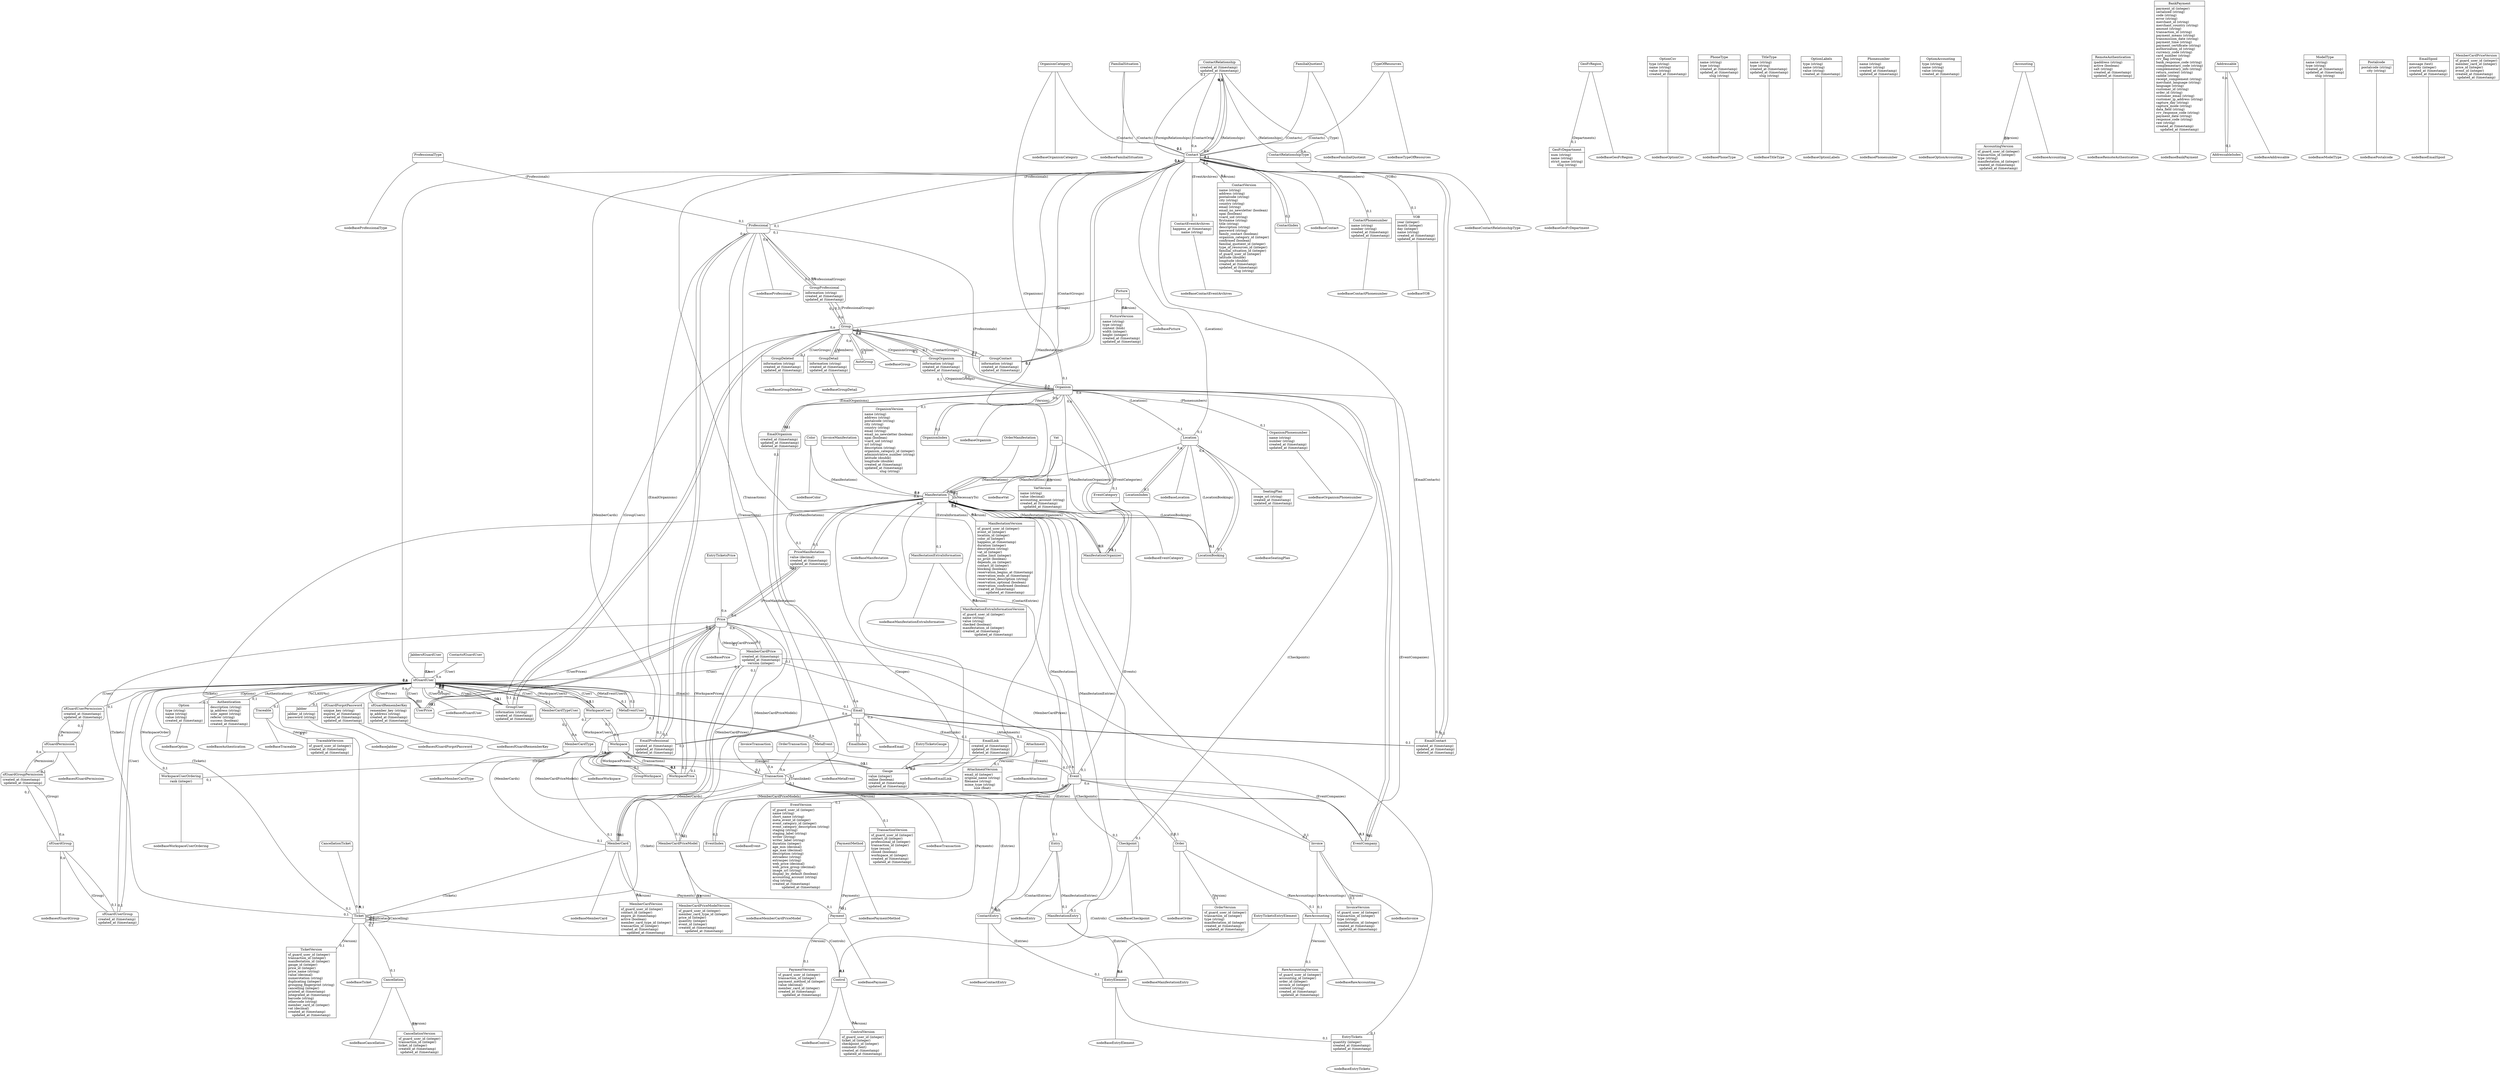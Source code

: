 graph G {
	edge [ len=2 labeldistance=2 ];
	overlap=false;
	splines=true;

	nodeContactRelationship [
		label="{<table>ContactRelationship|<cols>created_at (timestamp)\lupdated_at (timestamp)}",
		shape=record ];
	nodeFamilialQuotient [
		label="{<table>FamilialQuotient|<cols>name (string)}",
		shape=record ];
	nodeContact [
		label="{<table>Contact|<cols>name (string)\laddress (string)\lpostalcode (string)\lcity (string)\lcountry (string)\lemail (string)\lemail_no_newsletter (boolean)\lnpai (boolean)\lvcard_uid (string)\lfirstname (string)\ltitle (string)\ldescription (string)\lpassword (string)\lfamily_contact (boolean)\lconfirmed (boolean)\llatitude (double)\llongitude (double)\lcreated_at (timestamp)\lupdated_at (timestamp)\lslug (string)\lversion (integer)}",
		shape=record ];
	nodeOrganism [
		label="{<table>Organism|<cols>name (string)\laddress (string)\lpostalcode (string)\lcity (string)\lcountry (string)\lemail (string)\lemail_no_newsletter (boolean)\lnpai (boolean)\lvcard_uid (string)\lurl (string)\ldescription (string)\ladministrative_number (string)\llatitude (double)\llongitude (double)\lcreated_at (timestamp)\lupdated_at (timestamp)\lslug (string)\lversion (integer)}",
		shape=record ];
	nodeFamilialSituation [
		label="{<table>FamilialSituation|<cols>name (string)}",
		shape=record ];
	nodeContactRelationshipType [
		label="{<table>ContactRelationshipType|<cols>name (string)\lcreated_at (timestamp)\lupdated_at (timestamp)}",
		shape=record ];
	nodeGeoFrRegion [
		label="{<table>GeoFrRegion|<cols>name (string)\lstrict_name (string)\lslug (string)}",
		shape=record ];
	nodeYOB [
		label="{<table>YOB|<cols>year (integer)\lmonth (integer)\lday (integer)\lname (string)\lcreated_at (timestamp)\lupdated_at (timestamp)}",
		shape=record ];
	nodeOptionCsv [
		label="{<table>OptionCsv|<cols>type (string)\lname (string)\lvalue (string)\lcreated_at (timestamp)}",
		shape=record ];
	nodeOrganismPhonenumber [
		label="{<table>OrganismPhonenumber|<cols>name (string)\lnumber (string)\lcreated_at (timestamp)\lupdated_at (timestamp)}",
		shape=record ];
	nodeOrganismCategory [
		label="{<table>OrganismCategory|<cols>name (string)\lcreated_at (timestamp)\lupdated_at (timestamp)\lslug (string)}",
		shape=record ];
	nodePhoneType [
		label="{<table>PhoneType|<cols>name (string)\ltype (string)\lcreated_at (timestamp)\lupdated_at (timestamp)\lslug (string)}",
		shape=record ];
	nodeTypeOfResources [
		label="{<table>TypeOfResources|<cols>name (string)}",
		shape=record ];
	nodeTitleType [
		label="{<table>TitleType|<cols>name (string)\ltype (string)\lcreated_at (timestamp)\lupdated_at (timestamp)\lslug (string)}",
		shape=record ];
	nodeOptionLabels [
		label="{<table>OptionLabels|<cols>type (string)\lname (string)\lvalue (string)\lcreated_at (timestamp)}",
		shape=record ];
	nodeContactPhonenumber [
		label="{<table>ContactPhonenumber|<cols>name (string)\lnumber (string)\lcreated_at (timestamp)\lupdated_at (timestamp)}",
		shape=record ];
	nodeProfessional [
		label="{<table>Professional|<cols>name (string)\lcontact_number (string)\lcontact_email (string)\lcontact_email_no_newsletter (boolean)\ldepartment (string)\ldescription (string)\lcreated_at (timestamp)\lupdated_at (timestamp)}",
		shape=record ];
	nodePhonenumber [
		label="{<table>Phonenumber|<cols>name (string)\lnumber (string)\lcreated_at (timestamp)\lupdated_at (timestamp)}",
		shape=record ];
	nodeProfessionalType [
		label="{<table>ProfessionalType|<cols>name (string)\lcreated_at (timestamp)\lupdated_at (timestamp)}",
		shape=record ];
	nodeGeoFrDepartment [
		label="{<table>GeoFrDepartment|<cols>num (string)\lname (string)\lstrict_name (string)\lslug (string)}",
		shape=record ];
	nodeEntry [
		label="{<table>Entry|<cols>created_at (timestamp)\lupdated_at (timestamp)}",
		shape=record ];
	nodeEntryElement [
		label="{<table>EntryElement|<cols>second_choice (boolean)\laccepted (boolean)\lcreated_at (timestamp)\lupdated_at (timestamp)}",
		shape=record ];
	nodeContactEntry [
		label="{<table>ContactEntry|<cols>comment1 (string)\lcomment2 (string)\lconfirmed (boolean)\lcreated_at (timestamp)\lupdated_at (timestamp)}",
		shape=record ];
	nodeEntryTickets [
		label="{<table>EntryTickets|<cols>quantity (integer)\lcreated_at (timestamp)\lupdated_at (timestamp)}",
		shape=record ];
	nodeManifestationEntry [
		label="{<table>ManifestationEntry|<cols>created_at (timestamp)\lupdated_at (timestamp)}",
		shape=record ];
	nodeGroupDeleted [
		label="{<table>GroupDeleted|<cols>information (string)\lcreated_at (timestamp)\lupdated_at (timestamp)}",
		shape=record ];
	nodeGroup [
		label="{<table>Group|<cols>name (string)\ldescription (string)\lslug (string)\ldisplay_everywhere (boolean)\lcreated_at (timestamp)\lupdated_at (timestamp)}",
		shape=record ];
	nodeGroupContact [
		label="{<table>GroupContact|<cols>information (string)\lcreated_at (timestamp)\lupdated_at (timestamp)}",
		shape=record ];
	nodeGroupDetail [
		label="{<table>GroupDetail|<cols>information (string)\lcreated_at (timestamp)\lupdated_at (timestamp)}",
		shape=record ];
	nodeGroupOrganism [
		label="{<table>GroupOrganism|<cols>information (string)\lcreated_at (timestamp)\lupdated_at (timestamp)}",
		shape=record ];
	nodeGroupProfessional [
		label="{<table>GroupProfessional|<cols>information (string)\lcreated_at (timestamp)\lupdated_at (timestamp)}",
		shape=record ];
	nodeGroupUser [
		label="{<table>GroupUser|<cols>information (string)\lcreated_at (timestamp)\lupdated_at (timestamp)}",
		shape=record ];
	nodeCancellation [
		label="{<table>Cancellation|<cols>transaction_id (integer)\lcreated_at (timestamp)\lupdated_at (timestamp)\lversion (integer)}",
		shape=record ];
	nodeRawAccounting [
		label="{<table>RawAccounting|<cols>accounting_id (integer)\lcontent (string)\lcreated_at (timestamp)\lupdated_at (timestamp)\lversion (integer)}",
		shape=record ];
	nodeTicket [
		label="{<table>Ticket|<cols>price_name (string)\lvalue (decimal)\lnumerotation (string)\lgrouping_fingerprint (string)\lprinted_at (timestamp)\lintegrated_at (timestamp)\lbarcode (string)\lothercode (string)\lvat (decimal)\lcreated_at (timestamp)\lupdated_at (timestamp)\lversion (integer)}",
		shape=record ];
	nodePayment [
		label="{<table>Payment|<cols>value (decimal)\lcreated_at (timestamp)\lupdated_at (timestamp)\lversion (integer)}",
		shape=record ];
	nodeControl [
		label="{<table>Control|<cols>comment (text)\lcreated_at (timestamp)\lupdated_at (timestamp)\lversion (integer)}",
		shape=record ];
	nodeContactEventArchives [
		label="{<table>ContactEventArchives|<cols>happens_at (timestamp)\lname (string)}",
		shape=record ];
	nodeOptionAccounting [
		label="{<table>OptionAccounting|<cols>type (string)\lname (string)\lvalue (string)\lcreated_at (timestamp)}",
		shape=record ];
	nodeAccounting [
		label="{<table>Accounting|<cols>transaction_id (integer)\ltype (string)\lmanifestation_id (integer)\lcreated_at (timestamp)\lupdated_at (timestamp)\lversion (integer)}",
		shape=record ];
	nodeInvoice [
		label="{<table>Invoice|<cols>type (string)\lcreated_at (timestamp)\lupdated_at (timestamp)\lversion (integer)}",
		shape=record ];
	nodePaymentMethod [
		label="{<table>PaymentMethod|<cols>name (string)\laccount (string)\ldisplay (boolean)\lmember_card_linked (boolean)}",
		shape=record ];
	nodeTransaction [
		label="{<table>Transaction|<cols>type (enum)\lclosed (boolean)\lcreated_at (timestamp)\lupdated_at (timestamp)\lversion (integer)}",
		shape=record ];
	nodeOrder [
		label="{<table>Order|<cols>type (string)\lcreated_at (timestamp)\lupdated_at (timestamp)\lversion (integer)}",
		shape=record ];
	nodePrice [
		label="{<table>Price|<cols>name (string)\ldescription (string)\lvalue (decimal)\lonline (boolean)\lhide (boolean)\lmember_card_linked (boolean)\lcreated_at (timestamp)\lupdated_at (timestamp)}",
		shape=record ];
	nodePriceManifestation [
		label="{<table>PriceManifestation|<cols>value (decimal)\lcreated_at (timestamp)\lupdated_at (timestamp)}",
		shape=record ];
	nodeCheckpoint [
		label="{<table>Checkpoint|<cols>email (string)\lname (string)\ldescription (string)\llegal (boolean)\lcreated_at (timestamp)\lupdated_at (timestamp)\llatitude (double)\llongitude (double)\lslug (string)}",
		shape=record ];
	nodeRemoteAuthentication [
		label="{<table>RemoteAuthentication|<cols>ipaddress (string)\lactive (boolean)\lsalt (string)\lcreated_at (timestamp)\lupdated_at (timestamp)}",
		shape=record ];
	nodeBankPayment [
		label="{<table>BankPayment|<cols>payment_id (integer)\lserialized (string)\lcode (string)\lerror (string)\lmerchant_id (string)\lmerchant_country (string)\lamount (string)\ltransaction_id (string)\lpayment_means (string)\ltransmission_date (string)\lpayment_time (string)\lpayment_certificate (string)\lauthorization_id (string)\lcurrency_code (string)\lcard_number (string)\lcvv_flag (string)\lbank_response_code (string)\lcomplementary_code (string)\lcomplementary_info (string)\lreturn_context (string)\lcaddie (string)\lreceipt_complement (string)\lmerchant_language (string)\llanguage (string)\lcustomer_id (string)\lorder_id (string)\lcustomer_email (string)\lcustomer_ip_address (string)\lcapture_day (string)\lcapture_mode (string)\ldata_field (string)\lcvv_response_code (string)\lpayment_date (string)\lresponse_code (string)\lraw (string)\lcreated_at (timestamp)\lupdated_at (timestamp)}",
		shape=record ];
	nodeMemberCard [
		label="{<table>MemberCard|<cols>expire_at (timestamp)\lactive (boolean)\lcreated_at (timestamp)\lupdated_at (timestamp)\lversion (integer)}",
		shape=record ];
	nodeMemberCardType [
		label="{<table>MemberCardType|<cols>name (string)\ldescription (string)\lvalue (integer)}",
		shape=record ];
	nodeMemberCardPrice [
		label="{<table>MemberCardPrice|<cols>created_at (timestamp)\lupdated_at (timestamp)\lversion (integer)}",
		shape=record ];
	nodeMemberCardPriceModel [
		label="{<table>MemberCardPriceModel|<cols>quantity (integer)\lcreated_at (timestamp)\lupdated_at (timestamp)\lversion (integer)}",
		shape=record ];
	nodeOption [
		label="{<table>Option|<cols>type (string)\lname (string)\lvalue (string)\lcreated_at (timestamp)}",
		shape=record ];
	nodeAddressable [
		label="{<table>Addressable|<cols>name (string)\laddress (string)\lpostalcode (string)\lcity (string)\lcountry (string)\lemail (string)\lemail_no_newsletter (boolean)\lnpai (boolean)\lvcard_uid (string)\llatitude (double)\llongitude (double)\lcreated_at (timestamp)\lupdated_at (timestamp)\lslug (string)}",
		shape=record ];
	nodeAuthentication [
		label="{<table>Authentication|<cols>description (string)\lip_address (string)\luser_agent (string)\lreferer (string)\lsuccess (boolean)\lcreated_at (timestamp)}",
		shape=record ];
	nodeModelType [
		label="{<table>ModelType|<cols>name (string)\ltype (string)\lcreated_at (timestamp)\lupdated_at (timestamp)\lslug (string)}",
		shape=record ];
	nodePicture [
		label="{<table>Picture|<cols>name (string)\ltype (string)\lcontent (blob)\lwidth (integer)\lheight (integer)\lcreated_at (timestamp)\lupdated_at (timestamp)\lversion (integer)}",
		shape=record ];
	nodeTraceable [
		label="{<table>Traceable|<cols>created_at (timestamp)\lupdated_at (timestamp)\lversion (integer)}",
		shape=record ];
	nodePostalcode [
		label="{<table>Postalcode|<cols>postalcode (string)\lcity (string)}",
		shape=record ];
	nodeJabber [
		label="{<table>Jabber|<cols>jabber_id (string)\lpassword (string)}",
		shape=record ];
	nodesfGuardGroup [
		label="{<table>sfGuardGroup|<cols>name (string)\ldescription (string)\lcreated_at (timestamp)\lupdated_at (timestamp)}",
		shape=record ];
	nodesfGuardUserPermission [
		label="{<table>sfGuardUserPermission|<cols>created_at (timestamp)\lupdated_at (timestamp)}",
		shape=record ];
	nodesfGuardUserGroup [
		label="{<table>sfGuardUserGroup|<cols>created_at (timestamp)\lupdated_at (timestamp)}",
		shape=record ];
	nodesfGuardForgotPassword [
		label="{<table>sfGuardForgotPassword|<cols>unique_key (string)\lexpires_at (timestamp)\lcreated_at (timestamp)\lupdated_at (timestamp)}",
		shape=record ];
	nodesfGuardUser [
		label="{<table>sfGuardUser|<cols>first_name (string)\llast_name (string)\lemail_address (string)\lusername (string)\lalgorithm (string)\lsalt (string)\lpassword (string)\lis_active (boolean)\lis_super_admin (boolean)\llast_login (timestamp)\lcreated_at (timestamp)\lupdated_at (timestamp)}",
		shape=record ];
	nodesfGuardGroupPermission [
		label="{<table>sfGuardGroupPermission|<cols>created_at (timestamp)\lupdated_at (timestamp)}",
		shape=record ];
	nodesfGuardRememberKey [
		label="{<table>sfGuardRememberKey|<cols>remember_key (string)\lip_address (string)\lcreated_at (timestamp)\lupdated_at (timestamp)}",
		shape=record ];
	nodesfGuardPermission [
		label="{<table>sfGuardPermission|<cols>name (string)\ldescription (string)\lcreated_at (timestamp)\lupdated_at (timestamp)}",
		shape=record ];
	nodeEmailSpool [
		label="{<table>EmailSpool|<cols>message (text)\lpriority (integer)\lcreated_at (timestamp)\lupdated_at (timestamp)}",
		shape=record ];
	nodeEmailProfessional [
		label="{<table>EmailProfessional|<cols>created_at (timestamp)\lupdated_at (timestamp)\ldeleted_at (timestamp)}",
		shape=record ];
	nodeEmailContact [
		label="{<table>EmailContact|<cols>created_at (timestamp)\lupdated_at (timestamp)\ldeleted_at (timestamp)}",
		shape=record ];
	nodeEmail [
		label="{<table>Email|<cols>field_from (string)\lfield_to (string)\lfield_cc (string)\lfield_bcc (string)\lfield_subject (string)\lcontent (string)\lcontent_text (string)\lsent (boolean)\lcreated_at (timestamp)\lupdated_at (timestamp)\ldeleted_at (timestamp)}",
		shape=record ];
	nodeEmailLink [
		label="{<table>EmailLink|<cols>created_at (timestamp)\lupdated_at (timestamp)\ldeleted_at (timestamp)}",
		shape=record ];
	nodeAttachment [
		label="{<table>Attachment|<cols>original_name (string)\lfilename (string)\lmime_type (string)\lsize (float)\lversion (integer)\lcreated_at (timestamp)\lupdated_at (timestamp)}",
		shape=record ];
	nodeEmailOrganism [
		label="{<table>EmailOrganism|<cols>created_at (timestamp)\lupdated_at (timestamp)\ldeleted_at (timestamp)}",
		shape=record ];
	nodeWorkspaceUserOrdering [
		label="{<table>WorkspaceUserOrdering|<cols>rank (integer)}",
		shape=record ];
	nodeManifestationExtraInformation [
		label="{<table>ManifestationExtraInformation|<cols>name (string)\lvalue (string)\lchecked (boolean)\lcreated_at (timestamp)\lupdated_at (timestamp)\lversion (integer)}",
		shape=record ];
	nodeWorkspace [
		label="{<table>Workspace|<cols>name (string)\lon_ticket (string)\lseated (boolean)\lcreated_at (timestamp)\lupdated_at (timestamp)}",
		shape=record ];
	nodeLocation [
		label="{<table>Location|<cols>name (string)\laddress (string)\lpostalcode (string)\lcity (string)\lcountry (string)\lemail (string)\lemail_no_newsletter (boolean)\lnpai (boolean)\lvcard_uid (string)\ldescription (string)\lgauge_max (integer)\lgauge_min (integer)\lreservation_price (decimal)\lplace (boolean)\llatitude (double)\llongitude (double)\lcreated_at (timestamp)\lupdated_at (timestamp)\lslug (string)}",
		shape=record ];
	nodeMetaEvent [
		label="{<table>MetaEvent|<cols>name (string)\lhide_in_month_calendars (boolean)\lcreated_at (timestamp)\lupdated_at (timestamp)}",
		shape=record ];
	nodeEvent [
		label="{<table>Event|<cols>name (string)\lshort_name (string)\levent_category_description (string)\lstaging (string)\lstaging_label (string)\lwriter (string)\lwriter_label (string)\lduration (integer)\lage_min (decimal)\lage_max (decimal)\ldescription (string)\lextradesc (string)\lextraspec (string)\lweb_price (decimal)\lweb_price_group (decimal)\limage_url (string)\ldisplay_by_default (boolean)\laccounting_account (string)\lslug (string)\lcreated_at (timestamp)\lupdated_at (timestamp)\lversion (integer)}",
		shape=record ];
	nodeSeatingPlan [
		label="{<table>SeatingPlan|<cols>image_url (string)\lcreated_at (timestamp)\lupdated_at (timestamp)}",
		shape=record ];
	nodeColor [
		label="{<table>Color|<cols>name (string)\lcolor (string)\lcreated_at (timestamp)\lupdated_at (timestamp)}",
		shape=record ];
	nodeGauge [
		label="{<table>Gauge|<cols>value (integer)\lonline (boolean)\lcreated_at (timestamp)\lupdated_at (timestamp)}",
		shape=record ];
	nodeEventCategory [
		label="{<table>EventCategory|<cols>name (string)\lcreated_at (timestamp)\lupdated_at (timestamp)}",
		shape=record ];
	nodeManifestation [
		label="{<table>Manifestation|<cols>happens_at (timestamp)\lduration (integer)\ldescription (string)\lonline_limit (integer)\lno_print (boolean)\lblocking (boolean)\lreservation_begins_at (timestamp)\lreservation_ends_at (timestamp)\lreservation_description (string)\lreservation_optional (boolean)\lreservation_confirmed (boolean)\lcreated_at (timestamp)\lupdated_at (timestamp)\lversion (integer)}",
		shape=record ];
	nodeVat [
		label="{<table>Vat|<cols>name (string)\lvalue (decimal)\laccounting_account (string)\lcreated_at (timestamp)\lupdated_at (timestamp)\lversion (integer)}",
		shape=record ];
	nodeContactVersion [
		label="{<table>ContactVersion|<cols>name (string)\laddress (string)\lpostalcode (string)\lcity (string)\lcountry (string)\lemail (string)\lemail_no_newsletter (boolean)\lnpai (boolean)\lvcard_uid (string)\lfirstname (string)\ltitle (string)\ldescription (string)\lpassword (string)\lfamily_contact (boolean)\lorganism_category_id (integer)\lconfirmed (boolean)\lfamilial_quotient_id (integer)\ltype_of_resources_id (integer)\lfamilial_situation_id (integer)\lsf_guard_user_id (integer)\llatitude (double)\llongitude (double)\lcreated_at (timestamp)\lupdated_at (timestamp)\lslug (string)}",
		shape=record ];
	nodeOrganismVersion [
		label="{<table>OrganismVersion|<cols>name (string)\laddress (string)\lpostalcode (string)\lcity (string)\lcountry (string)\lemail (string)\lemail_no_newsletter (boolean)\lnpai (boolean)\lvcard_uid (string)\lurl (string)\ldescription (string)\lorganism_category_id (integer)\ladministrative_number (string)\llatitude (double)\llongitude (double)\lcreated_at (timestamp)\lupdated_at (timestamp)\lslug (string)}",
		shape=record ];
	nodeTraceableVersion [
		label="{<table>TraceableVersion|<cols>sf_guard_user_id (integer)\lcreated_at (timestamp)\lupdated_at (timestamp)}",
		shape=record ];
	nodeCancellationVersion [
		label="{<table>CancellationVersion|<cols>sf_guard_user_id (integer)\ltransaction_id (integer)\lticket_id (integer)\lcreated_at (timestamp)\lupdated_at (timestamp)}",
		shape=record ];
	nodeRawAccountingVersion [
		label="{<table>RawAccountingVersion|<cols>sf_guard_user_id (integer)\laccounting_id (integer)\lorder_id (integer)\linvoice_id (integer)\lcontent (string)\lcreated_at (timestamp)\lupdated_at (timestamp)}",
		shape=record ];
	nodeTicketVersion [
		label="{<table>TicketVersion|<cols>sf_guard_user_id (integer)\ltransaction_id (integer)\lmanifestation_id (integer)\lgauge_id (integer)\lprice_id (integer)\lprice_name (string)\lvalue (decimal)\lnumerotation (string)\lduplicating (integer)\lgrouping_fingerprint (string)\lcancelling (integer)\lprinted_at (timestamp)\lintegrated_at (timestamp)\lbarcode (string)\lothercode (string)\lmember_card_id (integer)\lvat (decimal)\lcreated_at (timestamp)\lupdated_at (timestamp)}",
		shape=record ];
	nodePaymentVersion [
		label="{<table>PaymentVersion|<cols>sf_guard_user_id (integer)\ltransaction_id (integer)\lpayment_method_id (integer)\lvalue (decimal)\lmember_card_id (integer)\lcreated_at (timestamp)\lupdated_at (timestamp)}",
		shape=record ];
	nodeControlVersion [
		label="{<table>ControlVersion|<cols>sf_guard_user_id (integer)\lticket_id (integer)\lcheckpoint_id (integer)\lcomment (text)\lcreated_at (timestamp)\lupdated_at (timestamp)}",
		shape=record ];
	nodeAccountingVersion [
		label="{<table>AccountingVersion|<cols>sf_guard_user_id (integer)\ltransaction_id (integer)\ltype (string)\lmanifestation_id (integer)\lcreated_at (timestamp)\lupdated_at (timestamp)}",
		shape=record ];
	nodeInvoiceVersion [
		label="{<table>InvoiceVersion|<cols>sf_guard_user_id (integer)\ltransaction_id (integer)\ltype (string)\lmanifestation_id (integer)\lcreated_at (timestamp)\lupdated_at (timestamp)}",
		shape=record ];
	nodeTransactionVersion [
		label="{<table>TransactionVersion|<cols>sf_guard_user_id (integer)\lcontact_id (integer)\lprofessional_id (integer)\ltransaction_id (integer)\ltype (enum)\lclosed (boolean)\lworkspace_id (integer)\lcreated_at (timestamp)\lupdated_at (timestamp)}",
		shape=record ];
	nodeOrderVersion [
		label="{<table>OrderVersion|<cols>sf_guard_user_id (integer)\ltransaction_id (integer)\ltype (string)\lmanifestation_id (integer)\lcreated_at (timestamp)\lupdated_at (timestamp)}",
		shape=record ];
	nodeMemberCardVersion [
		label="{<table>MemberCardVersion|<cols>sf_guard_user_id (integer)\lcontact_id (integer)\lexpire_at (timestamp)\lactive (boolean)\lmember_card_type_id (integer)\ltransaction_id (integer)\lcreated_at (timestamp)\lupdated_at (timestamp)}",
		shape=record ];
	nodeMemberCardPriceVersion [
		label="{<table>MemberCardPriceVersion|<cols>sf_guard_user_id (integer)\lmember_card_id (integer)\lprice_id (integer)\levent_id (integer)\lcreated_at (timestamp)\lupdated_at (timestamp)}",
		shape=record ];
	nodeMemberCardPriceModelVersion [
		label="{<table>MemberCardPriceModelVersion|<cols>sf_guard_user_id (integer)\lmember_card_type_id (integer)\lprice_id (integer)\lquantity (integer)\levent_id (integer)\lcreated_at (timestamp)\lupdated_at (timestamp)}",
		shape=record ];
	nodePictureVersion [
		label="{<table>PictureVersion|<cols>name (string)\ltype (string)\lcontent (blob)\lwidth (integer)\lheight (integer)\lcreated_at (timestamp)\lupdated_at (timestamp)}",
		shape=record ];
	nodeAttachmentVersion [
		label="{<table>AttachmentVersion|<cols>email_id (integer)\loriginal_name (string)\lfilename (string)\lmime_type (string)\lsize (float)}",
		shape=record ];
	nodeManifestationExtraInformationVersion [
		label="{<table>ManifestationExtraInformationVersion|<cols>sf_guard_user_id (integer)\lname (string)\lvalue (string)\lchecked (boolean)\lmanifestation_id (integer)\lcreated_at (timestamp)\lupdated_at (timestamp)}",
		shape=record ];
	nodeEventVersion [
		label="{<table>EventVersion|<cols>sf_guard_user_id (integer)\lname (string)\lshort_name (string)\lmeta_event_id (integer)\levent_category_id (integer)\levent_category_description (string)\lstaging (string)\lstaging_label (string)\lwriter (string)\lwriter_label (string)\lduration (integer)\lage_min (decimal)\lage_max (decimal)\ldescription (string)\lextradesc (string)\lextraspec (string)\lweb_price (decimal)\lweb_price_group (decimal)\limage_url (string)\ldisplay_by_default (boolean)\laccounting_account (string)\lslug (string)\lcreated_at (timestamp)\lupdated_at (timestamp)}",
		shape=record ];
	nodeManifestationVersion [
		label="{<table>ManifestationVersion|<cols>sf_guard_user_id (integer)\levent_id (integer)\llocation_id (integer)\lcolor_id (integer)\lhappens_at (timestamp)\lduration (integer)\ldescription (string)\lvat_id (integer)\lonline_limit (integer)\lno_print (boolean)\ldepends_on (integer)\lcontact_id (integer)\lblocking (boolean)\lreservation_begins_at (timestamp)\lreservation_ends_at (timestamp)\lreservation_description (string)\lreservation_optional (boolean)\lreservation_confirmed (boolean)\lcreated_at (timestamp)\lupdated_at (timestamp)}",
		shape=record ];
	nodeVatVersion [
		label="{<table>VatVersion|<cols>name (string)\lvalue (decimal)\laccounting_account (string)\lcreated_at (timestamp)\lupdated_at (timestamp)}",
		shape=record ];

	nodeContactRelationship [
		label="{<table>ContactRelationship|<cols>created_at (timestamp)\lupdated_at (timestamp)}",
		shape=Mrecord ];
	nodeEmailContact [
		label="{<table>EmailContact|<cols>created_at (timestamp)\lupdated_at (timestamp)\ldeleted_at (timestamp)}",
		shape=Mrecord ];
	nodeGroupContact [
		label="{<table>GroupContact|<cols>information (string)\lcreated_at (timestamp)\lupdated_at (timestamp)}",
		shape=Mrecord ];
	nodeEmailOrganism [
		label="{<table>EmailOrganism|<cols>created_at (timestamp)\lupdated_at (timestamp)\ldeleted_at (timestamp)}",
		shape=Mrecord ];
	nodeEventCompany [
		label="{<table>EventCompany|<cols>}",
		shape=Mrecord ];
	nodeManifestationOrganizer [
		label="{<table>ManifestationOrganizer|<cols>}",
		shape=Mrecord ];
	nodeGroupOrganism [
		label="{<table>GroupOrganism|<cols>information (string)\lcreated_at (timestamp)\lupdated_at (timestamp)}",
		shape=Mrecord ];
	nodeEmailProfessional [
		label="{<table>EmailProfessional|<cols>created_at (timestamp)\lupdated_at (timestamp)\ldeleted_at (timestamp)}",
		shape=Mrecord ];
	nodeGroupProfessional [
		label="{<table>GroupProfessional|<cols>information (string)\lcreated_at (timestamp)\lupdated_at (timestamp)}",
		shape=Mrecord ];
	nodeGroupUser [
		label="{<table>GroupUser|<cols>information (string)\lcreated_at (timestamp)\lupdated_at (timestamp)}",
		shape=Mrecord ];
	nodePriceManifestation [
		label="{<table>PriceManifestation|<cols>value (decimal)\lcreated_at (timestamp)\lupdated_at (timestamp)}",
		shape=Mrecord ];
	nodeWorkspacePrice [
		label="{<table>WorkspacePrice|<cols>}",
		shape=Mrecord ];
	nodeUserPrice [
		label="{<table>UserPrice|<cols>}",
		shape=Mrecord ];
	nodeMemberCardPrice [
		label="{<table>MemberCardPrice|<cols>created_at (timestamp)\lupdated_at (timestamp)\lversion (integer)}",
		shape=Mrecord ];
	nodeMemberCardTypeUser [
		label="{<table>MemberCardTypeUser|<cols>}",
		shape=Mrecord ];
	nodesfGuardUserGroup [
		label="{<table>sfGuardUserGroup|<cols>created_at (timestamp)\lupdated_at (timestamp)}",
		shape=Mrecord ];
	nodesfGuardGroupPermission [
		label="{<table>sfGuardGroupPermission|<cols>created_at (timestamp)\lupdated_at (timestamp)}",
		shape=Mrecord ];
	nodesfGuardUserPermission [
		label="{<table>sfGuardUserPermission|<cols>created_at (timestamp)\lupdated_at (timestamp)}",
		shape=Mrecord ];
	nodeWorkspaceUser [
		label="{<table>WorkspaceUser|<cols>}",
		shape=Mrecord ];
	nodeMetaEventUser [
		label="{<table>MetaEventUser|<cols>}",
		shape=Mrecord ];
	nodeGauge [
		label="{<table>Gauge|<cols>value (integer)\lonline (boolean)\lcreated_at (timestamp)\lupdated_at (timestamp)}",
		shape=Mrecord ];
	nodeLocationBooking [
		label="{<table>LocationBooking|<cols>}",
		shape=Mrecord ];
	nodeGroupWorkspace [
		label="{<table>GroupWorkspace|<cols>}",
		shape=Mrecord ];
	nodeAutoGroup [
		label="{<table>AutoGroup|<cols>}",
		shape=Mrecord ];
	nodeAddressableIndex [
		label="{<table>AddressableIndex|<cols>}",
		shape=Mrecord ];
	nodeContactIndex [
		label="{<table>ContactIndex|<cols>}",
		shape=Mrecord ];
	nodeOrganismIndex [
		label="{<table>OrganismIndex|<cols>}",
		shape=Mrecord ];
	nodeEmailIndex [
		label="{<table>EmailIndex|<cols>}",
		shape=Mrecord ];
	nodeLocationIndex [
		label="{<table>LocationIndex|<cols>}",
		shape=Mrecord ];
	nodeEventIndex [
		label="{<table>EventIndex|<cols>}",
		shape=Mrecord ];
	nodeFamilialQuotient [
		label="{<table>FamilialQuotient|<cols>}",
		shape=Mrecord ];
	nodeContact [
		label="{<table>Contact|<cols>}",
		shape=Mrecord ];
	nodeContactsfGuardUser [
		label="{<table>ContactsfGuardUser|<cols>}",
		shape=Mrecord ];
	nodeOrganism [
		label="{<table>Organism|<cols>}",
		shape=Mrecord ];
	nodeFamilialSituation [
		label="{<table>FamilialSituation|<cols>}",
		shape=Mrecord ];
	nodeContactRelationshipType [
		label="{<table>ContactRelationshipType|<cols>}",
		shape=Mrecord ];
	nodeGeoFrRegion [
		label="{<table>GeoFrRegion|<cols>}",
		shape=Mrecord ];
	nodeOrganismCategory [
		label="{<table>OrganismCategory|<cols>}",
		shape=Mrecord ];
	nodeTypeOfResources [
		label="{<table>TypeOfResources|<cols>}",
		shape=Mrecord ];
	nodeProfessional [
		label="{<table>Professional|<cols>}",
		shape=Mrecord ];
	nodeProfessionalType [
		label="{<table>ProfessionalType|<cols>}",
		shape=Mrecord ];
	nodeEntry [
		label="{<table>Entry|<cols>}",
		shape=Mrecord ];
	nodeEntryElement [
		label="{<table>EntryElement|<cols>}",
		shape=Mrecord ];
	nodeContactEntry [
		label="{<table>ContactEntry|<cols>}",
		shape=Mrecord ];
	nodeEntryTicketsEntryElement [
		label="{<table>EntryTicketsEntryElement|<cols>}",
		shape=Mrecord ];
	nodeEntryTicketsPrice [
		label="{<table>EntryTicketsPrice|<cols>}",
		shape=Mrecord ];
	nodeEntryTicketsGauge [
		label="{<table>EntryTicketsGauge|<cols>}",
		shape=Mrecord ];
	nodeManifestationEntry [
		label="{<table>ManifestationEntry|<cols>}",
		shape=Mrecord ];
	nodeGroup [
		label="{<table>Group|<cols>}",
		shape=Mrecord ];
	nodeCancellation [
		label="{<table>Cancellation|<cols>}",
		shape=Mrecord ];
	nodeCancellationTicket [
		label="{<table>CancellationTicket|<cols>}",
		shape=Mrecord ];
	nodeRawAccounting [
		label="{<table>RawAccounting|<cols>}",
		shape=Mrecord ];
	nodeTicket [
		label="{<table>Ticket|<cols>}",
		shape=Mrecord ];
	nodePayment [
		label="{<table>Payment|<cols>}",
		shape=Mrecord ];
	nodeControl [
		label="{<table>Control|<cols>}",
		shape=Mrecord ];
	nodeAccounting [
		label="{<table>Accounting|<cols>}",
		shape=Mrecord ];
	nodeInvoice [
		label="{<table>Invoice|<cols>}",
		shape=Mrecord ];
	nodeInvoiceTransaction [
		label="{<table>InvoiceTransaction|<cols>}",
		shape=Mrecord ];
	nodeInvoiceManifestation [
		label="{<table>InvoiceManifestation|<cols>}",
		shape=Mrecord ];
	nodePaymentMethod [
		label="{<table>PaymentMethod|<cols>}",
		shape=Mrecord ];
	nodeTransaction [
		label="{<table>Transaction|<cols>}",
		shape=Mrecord ];
	nodeOrder [
		label="{<table>Order|<cols>}",
		shape=Mrecord ];
	nodeOrderTransaction [
		label="{<table>OrderTransaction|<cols>}",
		shape=Mrecord ];
	nodeOrderManifestation [
		label="{<table>OrderManifestation|<cols>}",
		shape=Mrecord ];
	nodePrice [
		label="{<table>Price|<cols>}",
		shape=Mrecord ];
	nodeCheckpoint [
		label="{<table>Checkpoint|<cols>}",
		shape=Mrecord ];
	nodeMemberCard [
		label="{<table>MemberCard|<cols>}",
		shape=Mrecord ];
	nodeMemberCardType [
		label="{<table>MemberCardType|<cols>}",
		shape=Mrecord ];
	nodeMemberCardPriceModel [
		label="{<table>MemberCardPriceModel|<cols>}",
		shape=Mrecord ];
	nodeAddressable [
		label="{<table>Addressable|<cols>}",
		shape=Mrecord ];
	nodePicture [
		label="{<table>Picture|<cols>}",
		shape=Mrecord ];
	nodeTraceable [
		label="{<table>Traceable|<cols>}",
		shape=Mrecord ];
	nodeJabbersfGuardUser [
		label="{<table>JabbersfGuardUser|<cols>}",
		shape=Mrecord ];
	nodesfGuardGroup [
		label="{<table>sfGuardGroup|<cols>}",
		shape=Mrecord ];
	nodesfGuardUser [
		label="{<table>sfGuardUser|<cols>}",
		shape=Mrecord ];
	nodesfGuardPermission [
		label="{<table>sfGuardPermission|<cols>}",
		shape=Mrecord ];
	nodeEmail [
		label="{<table>Email|<cols>}",
		shape=Mrecord ];
	nodeAttachment [
		label="{<table>Attachment|<cols>}",
		shape=Mrecord ];
	nodeManifestationExtraInformation [
		label="{<table>ManifestationExtraInformation|<cols>}",
		shape=Mrecord ];
	nodeWorkspace [
		label="{<table>Workspace|<cols>}",
		shape=Mrecord ];
	nodeLocation [
		label="{<table>Location|<cols>}",
		shape=Mrecord ];
	nodeMetaEvent [
		label="{<table>MetaEvent|<cols>}",
		shape=Mrecord ];
	nodeEvent [
		label="{<table>Event|<cols>}",
		shape=Mrecord ];
	nodeColor [
		label="{<table>Color|<cols>}",
		shape=Mrecord ];
	nodeEventCategory [
		label="{<table>EventCategory|<cols>}",
		shape=Mrecord ];
	nodeManifestation [
		label="{<table>Manifestation|<cols>}",
		shape=Mrecord ];
	nodeVat [
		label="{<table>Vat|<cols>}",
		shape=Mrecord ];

	nodeContactRelationship -- nodeContact [
		headlabel="0,n",
		label="(ContactOrig)",
		labeldistance=3 ];
	nodeContactRelationship -- nodeContact [
		headlabel="0,n",
		label="",
		labeldistance=3 ];
	nodeContactRelationship -- nodeContactRelationshipType [
		headlabel="0,n",
		label="(Type)",
		labeldistance=3 ];
	nodeEmailContact -- nodeEmail [
		headlabel="0,n",
		label="",
		labeldistance=3 ];
	nodeEmailContact -- nodeContact [
		headlabel="0,n",
		label="",
		labeldistance=3 ];
	nodeGroupContact -- nodeContact [
		headlabel="0,n",
		label="",
		labeldistance=3 ];
	nodeGroupContact -- nodeGroup [
		headlabel="0,n",
		label="",
		labeldistance=3 ];
	nodeEmailOrganism -- nodeEmail [
		headlabel="0,n",
		label="",
		labeldistance=3 ];
	nodeEmailOrganism -- nodeOrganism [
		headlabel="0,n",
		label="",
		labeldistance=3 ];
	nodeEventCompany -- nodeOrganism [
		headlabel="0,n",
		label="",
		labeldistance=3 ];
	nodeEventCompany -- nodeEvent [
		headlabel="0,n",
		label="",
		labeldistance=3 ];
	nodeManifestationOrganizer -- nodeOrganism [
		headlabel="0,n",
		label="",
		labeldistance=3 ];
	nodeManifestationOrganizer -- nodeManifestation [
		headlabel="0,n",
		label="",
		labeldistance=3 ];
	nodeGroupOrganism -- nodeOrganism [
		headlabel="0,n",
		label="",
		labeldistance=3 ];
	nodeGroupOrganism -- nodeGroup [
		headlabel="0,n",
		label="",
		labeldistance=3 ];
	nodeEmailProfessional -- nodeEmail [
		headlabel="0,n",
		label="",
		labeldistance=3 ];
	nodeEmailProfessional -- nodeProfessional [
		headlabel="0,n",
		label="",
		labeldistance=3 ];
	nodeGroupProfessional -- nodeProfessional [
		headlabel="0,n",
		label="",
		labeldistance=3 ];
	nodeGroupProfessional -- nodeGroup [
		headlabel="0,n",
		label="",
		labeldistance=3 ];
	nodeGroupUser -- nodesfGuardUser [
		headlabel="0,n",
		label="(User)",
		labeldistance=3 ];
	nodeGroupUser -- nodeGroup [
		headlabel="0,n",
		label="",
		labeldistance=3 ];
	nodeGroupUser -- nodesfGuardUser [
		headlabel="0,n",
		label="",
		labeldistance=3 ];
	nodePriceManifestation -- nodeManifestation [
		headlabel="0,n",
		label="",
		labeldistance=3 ];
	nodePriceManifestation -- nodePrice [
		headlabel="0,n",
		label="",
		labeldistance=3 ];
	nodeWorkspacePrice -- nodeWorkspace [
		headlabel="0,n",
		label="",
		labeldistance=3 ];
	nodeWorkspacePrice -- nodePrice [
		headlabel="0,n",
		label="",
		labeldistance=3 ];
	nodeUserPrice -- nodesfGuardUser [
		headlabel="0,n",
		label="(User)",
		labeldistance=3 ];
	nodeUserPrice -- nodePrice [
		headlabel="0,n",
		label="",
		labeldistance=3 ];
	nodeUserPrice -- nodesfGuardUser [
		headlabel="0,n",
		label="",
		labeldistance=3 ];
	nodeMemberCardPrice -- nodesfGuardUser [
		headlabel="0,n",
		label="(User)",
		labeldistance=3 ];
	nodeMemberCardPrice -- nodeMemberCard [
		headlabel="0,n",
		label="",
		labeldistance=3 ];
	nodeMemberCardPrice -- nodePrice [
		headlabel="0,n",
		label="",
		labeldistance=3 ];
	nodeMemberCardPrice -- nodeEvent [
		headlabel="0,n",
		label="",
		labeldistance=3 ];
	nodeMemberCardTypeUser -- nodeMemberCardType [
		headlabel="0,n",
		label="",
		labeldistance=3 ];
	nodeMemberCardTypeUser -- nodesfGuardUser [
		headlabel="0,n",
		label="",
		labeldistance=3 ];
	nodesfGuardUserGroup -- nodesfGuardUser [
		headlabel="0,n",
		label="(User)",
		labeldistance=3 ];
	nodesfGuardUserGroup -- nodesfGuardGroup [
		headlabel="0,n",
		label="(Group)",
		labeldistance=3 ];
	nodesfGuardGroupPermission -- nodesfGuardGroup [
		headlabel="0,n",
		label="(Group)",
		labeldistance=3 ];
	nodesfGuardGroupPermission -- nodesfGuardPermission [
		headlabel="0,n",
		label="(Permission)",
		labeldistance=3 ];
	nodesfGuardUserPermission -- nodesfGuardUser [
		headlabel="0,n",
		label="(User)",
		labeldistance=3 ];
	nodesfGuardUserPermission -- nodesfGuardPermission [
		headlabel="0,n",
		label="(Permission)",
		labeldistance=3 ];
	nodeWorkspaceUser -- nodesfGuardUser [
		headlabel="0,n",
		label="(User)",
		labeldistance=3 ];
	nodeWorkspaceUser -- nodeWorkspace [
		headlabel="0,n",
		label="",
		labeldistance=3 ];
	nodeWorkspaceUser -- nodesfGuardUser [
		headlabel="0,n",
		label="",
		labeldistance=3 ];
	nodeMetaEventUser -- nodesfGuardUser [
		headlabel="0,n",
		label="(User)",
		labeldistance=3 ];
	nodeMetaEventUser -- nodesfGuardUser [
		headlabel="0,n",
		label="",
		labeldistance=3 ];
	nodeMetaEventUser -- nodeMetaEvent [
		headlabel="0,n",
		label="",
		labeldistance=3 ];
	nodeGauge -- nodeManifestation [
		headlabel="0,n",
		label="",
		labeldistance=3 ];
	nodeGauge -- nodeWorkspace [
		headlabel="0,n",
		label="",
		labeldistance=3 ];
	nodeLocationBooking -- nodeManifestation [
		headlabel="0,n",
		label="",
		labeldistance=3 ];
	nodeLocationBooking -- nodeLocation [
		headlabel="0,n",
		label="",
		labeldistance=3 ];
	nodeGroupWorkspace -- nodeWorkspace [
		headlabel="0,n",
		label="",
		labeldistance=3 ];
	nodeAutoGroup -- nodeGroup [
		headlabel="0,n",
		label="",
		labeldistance=3 ];
	nodeAddressableIndex -- nodeAddressable [
		headlabel="0,n",
		label="",
		labeldistance=3 ];
	nodeContactIndex -- nodeContact [
		headlabel="0,n",
		label="",
		labeldistance=3 ];
	nodeOrganismIndex -- nodeOrganism [
		headlabel="0,n",
		label="",
		labeldistance=3 ];
	nodeEmailIndex -- nodeEmail [
		headlabel="0,n",
		label="",
		labeldistance=3 ];
	nodeLocationIndex -- nodeLocation [
		headlabel="0,n",
		label="",
		labeldistance=3 ];
	nodeEventIndex -- nodeEvent [
		headlabel="0,n",
		label="",
		labeldistance=3 ];
	nodeFamilialQuotient -- nodeContact [
		headlabel="0,1",
		label="(Contacts)",
		labeldistance=3 ];
	nodeContact -- nodeContactIndex [
		headlabel="0,1",
		label="",
		labeldistance=3 ];
	nodeContactsfGuardUser -- nodesfGuardUser [
		headlabel="0,n",
		label="(User)",
		labeldistance=3 ];
	nodeContact -- nodeEmailContact [
		headlabel="0,1",
		label="(EmailContacts)",
		labeldistance=3 ];
	nodeContact -- nodeLocation [
		headlabel="0,1",
		label="(Locations)",
		labeldistance=3 ];
	nodeContact -- nodeManifestation [
		headlabel="0,1",
		label="(Manifestations)",
		labeldistance=3 ];
	nodeContact -- nodeGroupContact [
		headlabel="0,1",
		label="(ContactGroups)",
		labeldistance=3 ];
	nodeContact -- nodeMemberCard [
		headlabel="0,1",
		label="(MemberCards)",
		labeldistance=3 ];
	nodeContact -- nodeContactPhonenumber [
		headlabel="0,1",
		label="(Phonenumbers)",
		labeldistance=3 ];
	nodeContact -- nodeYOB [
		headlabel="0,1",
		label="(YOBs)",
		labeldistance=3 ];
	nodeContact -- nodeProfessional [
		headlabel="0,1",
		label="(Professionals)",
		labeldistance=3 ];
	nodeContact -- nodeContactRelationship [
		headlabel="0,1",
		label="(Relationships)",
		labeldistance=3 ];
	nodeContact -- nodeContactRelationship [
		headlabel="0,1",
		label="(ForeignRelationships)",
		labeldistance=3 ];
	nodeContact -- nodeTransaction [
		headlabel="0,1",
		label="(Transactions)",
		labeldistance=3 ];
	nodeContact -- nodeContactEventArchives [
		headlabel="0,1",
		label="(EventArchives)",
		labeldistance=3 ];
	nodeContact -- nodeContactVersion [
		headlabel="0,1",
		label="(Version)",
		labeldistance=3 ];
	nodeContact -- nodeContactRelationship [
		headlabel="0,1",
		label="",
		labeldistance=3 ];
	nodeContact -- nodeEmailContact [
		headlabel="0,1",
		label="",
		labeldistance=3 ];
	nodeContact -- nodeGroupContact [
		headlabel="0,1",
		label="",
		labeldistance=3 ];
	nodeOrganism -- nodeOrganismIndex [
		headlabel="0,1",
		label="",
		labeldistance=3 ];
	nodeOrganism -- nodeEmailOrganism [
		headlabel="0,1",
		label="(EmailOrganisms)",
		labeldistance=3 ];
	nodeOrganism -- nodeEventCompany [
		headlabel="0,1",
		label="(EventCompanies)",
		labeldistance=3 ];
	nodeOrganism -- nodeLocation [
		headlabel="0,1",
		label="(Locations)",
		labeldistance=3 ];
	nodeOrganism -- nodeManifestationOrganizer [
		headlabel="0,1",
		label="(ManifestationOrganizers)",
		labeldistance=3 ];
	nodeOrganism -- nodeCheckpoint [
		headlabel="0,1",
		label="(Checkpoints)",
		labeldistance=3 ];
	nodeOrganism -- nodeGroupOrganism [
		headlabel="0,1",
		label="(OrganismGroups)",
		labeldistance=3 ];
	nodeOrganism -- nodeOrganismPhonenumber [
		headlabel="0,1",
		label="(Phonenumbers)",
		labeldistance=3 ];
	nodeOrganism -- nodeProfessional [
		headlabel="0,1",
		label="(Professionals)",
		labeldistance=3 ];
	nodeOrganism -- nodeOrganismVersion [
		headlabel="0,1",
		label="(Version)",
		labeldistance=3 ];
	nodeOrganism -- nodeEmailOrganism [
		headlabel="0,1",
		label="",
		labeldistance=3 ];
	nodeOrganism -- nodeEventCompany [
		headlabel="0,1",
		label="",
		labeldistance=3 ];
	nodeOrganism -- nodeManifestationOrganizer [
		headlabel="0,1",
		label="",
		labeldistance=3 ];
	nodeOrganism -- nodeGroupOrganism [
		headlabel="0,1",
		label="",
		labeldistance=3 ];
	nodeFamilialSituation -- nodeContact [
		headlabel="0,1",
		label="(Contacts)",
		labeldistance=3 ];
	nodeContactRelationshipType -- nodeContactRelationship [
		headlabel="0,1",
		label="(Relationships)",
		labeldistance=3 ];
	nodeGeoFrRegion -- nodeGeoFrDepartment [
		headlabel="0,1",
		label="(Departments)",
		labeldistance=3 ];
	nodeOrganismCategory -- nodeContact [
		headlabel="0,1",
		label="(Contacts)",
		labeldistance=3 ];
	nodeOrganismCategory -- nodeOrganism [
		headlabel="0,1",
		label="(Organisms)",
		labeldistance=3 ];
	nodeTypeOfResources -- nodeContact [
		headlabel="0,1",
		label="(Contacts)",
		labeldistance=3 ];
	nodeProfessional -- nodeEmailProfessional [
		headlabel="0,1",
		label="(EmailOrganisms)",
		labeldistance=3 ];
	nodeProfessional -- nodeGroupProfessional [
		headlabel="0,1",
		label="(ProfessionalGroups)",
		labeldistance=3 ];
	nodeProfessional -- nodeContactEntry [
		headlabel="0,1",
		label="(ContactEntries)",
		labeldistance=3 ];
	nodeProfessional -- nodeTransaction [
		headlabel="0,1",
		label="(Transactions)",
		labeldistance=3 ];
	nodeProfessional -- nodeEmailProfessional [
		headlabel="0,1",
		label="",
		labeldistance=3 ];
	nodeProfessional -- nodeGroupProfessional [
		headlabel="0,1",
		label="",
		labeldistance=3 ];
	nodeProfessionalType -- nodeProfessional [
		headlabel="0,1",
		label="(Professionals)",
		labeldistance=3 ];
	nodeEntry -- nodeContactEntry [
		headlabel="0,1",
		label="(ContactEntries)",
		labeldistance=3 ];
	nodeEntry -- nodeManifestationEntry [
		headlabel="0,1",
		label="(ManifestationEntries)",
		labeldistance=3 ];
	nodeEntryElement -- nodeEntryTickets [
		headlabel="0,1",
		label="",
		labeldistance=3 ];
	nodeContactEntry -- nodeEntryElement [
		headlabel="0,1",
		label="(Entries)",
		labeldistance=3 ];
	nodeEntryTicketsEntryElement -- nodeEntryElement [
		headlabel="0,n",
		label="",
		labeldistance=3 ];
	nodeEntryTicketsPrice -- nodePrice [
		headlabel="0,n",
		label="",
		labeldistance=3 ];
	nodeEntryTicketsGauge -- nodeGauge [
		headlabel="0,n",
		label="",
		labeldistance=3 ];
	nodeManifestationEntry -- nodeEntryElement [
		headlabel="0,1",
		label="(Entries)",
		labeldistance=3 ];
	nodeGroup -- nodeGroupDetail [
		headlabel="0,1",
		label="(Members)",
		labeldistance=3 ];
	nodeGroup -- nodeGroupContact [
		headlabel="0,1",
		label="(ContactGroups)",
		labeldistance=3 ];
	nodeGroup -- nodeGroupProfessional [
		headlabel="0,1",
		label="(ProfessionalGroups)",
		labeldistance=3 ];
	nodeGroup -- nodeGroupOrganism [
		headlabel="0,1",
		label="(OrganismGroups)",
		labeldistance=3 ];
	nodeGroup -- nodeGroupUser [
		headlabel="0,1",
		label="(GroupUsers)",
		labeldistance=3 ];
	nodeGroup -- nodeGroupDeleted [
		headlabel="0,1",
		label="(UserGroups)",
		labeldistance=3 ];
	nodeGroup -- nodeAutoGroup [
		headlabel="0,1",
		label="(Online)",
		labeldistance=3 ];
	nodeGroup -- nodeGroupContact [
		headlabel="0,1",
		label="",
		labeldistance=3 ];
	nodeGroup -- nodeGroupProfessional [
		headlabel="0,1",
		label="",
		labeldistance=3 ];
	nodeGroup -- nodeGroupOrganism [
		headlabel="0,1",
		label="",
		labeldistance=3 ];
	nodeGroup -- nodeGroupUser [
		headlabel="0,1",
		label="",
		labeldistance=3 ];
	nodeCancellation -- nodeCancellationVersion [
		headlabel="0,1",
		label="(Version)",
		labeldistance=3 ];
	nodeCancellationTicket -- nodeTicket [
		headlabel="0,n",
		label="",
		labeldistance=3 ];
	nodeRawAccounting -- nodeRawAccountingVersion [
		headlabel="0,1",
		label="(Version)",
		labeldistance=3 ];
	nodeTicket -- nodeTicketVersion [
		headlabel="0,1",
		label="(Version)",
		labeldistance=3 ];
	nodeTicket -- nodeTicket [
		headlabel="0,1",
		label="(Duplicatas)",
		labeldistance=3 ];
	nodeTicket -- nodeTicket [
		headlabel="0,1",
		label="(Cancelling)",
		labeldistance=3 ];
	nodeTicket -- nodeCancellation [
		headlabel="0,1",
		label="",
		labeldistance=3 ];
	nodeTicket -- nodeControl [
		headlabel="0,1",
		label="(Controls)",
		labeldistance=3 ];
	nodePayment -- nodePaymentVersion [
		headlabel="0,1",
		label="(Version)",
		labeldistance=3 ];
	nodeControl -- nodeControlVersion [
		headlabel="0,1",
		label="(Version)",
		labeldistance=3 ];
	nodeAccounting -- nodeAccountingVersion [
		headlabel="0,1",
		label="(Version)",
		labeldistance=3 ];
	nodeInvoice -- nodeInvoiceVersion [
		headlabel="0,1",
		label="(Version)",
		labeldistance=3 ];
	nodeInvoiceTransaction -- nodeTransaction [
		headlabel="0,n",
		label="",
		labeldistance=3 ];
	nodeInvoiceManifestation -- nodeManifestation [
		headlabel="0,n",
		label="",
		labeldistance=3 ];
	nodeInvoice -- nodeRawAccounting [
		headlabel="0,1",
		label="(RawAccountings)",
		labeldistance=3 ];
	nodePaymentMethod -- nodePayment [
		headlabel="0,1",
		label="(Payments)",
		labeldistance=3 ];
	nodeTransaction -- nodeTransactionVersion [
		headlabel="0,1",
		label="(Version)",
		labeldistance=3 ];
	nodeTransaction -- nodeContactEntry [
		headlabel="0,1",
		label="(Entries)",
		labeldistance=3 ];
	nodeTransaction -- nodeMemberCard [
		headlabel="0,1",
		label="(MemberCards)",
		labeldistance=3 ];
	nodeTransaction -- nodeTransaction [
		headlabel="0,1",
		label="(Translinked)",
		labeldistance=3 ];
	nodeTransaction -- nodeTicket [
		headlabel="0,1",
		label="(Tickets)",
		labeldistance=3 ];
	nodeTransaction -- nodeOrder [
		headlabel="0,1",
		label="",
		labeldistance=3 ];
	nodeTransaction -- nodeInvoice [
		headlabel="0,1",
		label="",
		labeldistance=3 ];
	nodeTransaction -- nodePayment [
		headlabel="0,1",
		label="(Payments)",
		labeldistance=3 ];
	nodeOrder -- nodeOrderVersion [
		headlabel="0,1",
		label="(Version)",
		labeldistance=3 ];
	nodeOrderTransaction -- nodeTransaction [
		headlabel="0,n",
		label="",
		labeldistance=3 ];
	nodeOrderManifestation -- nodeManifestation [
		headlabel="0,n",
		label="",
		labeldistance=3 ];
	nodeOrder -- nodeRawAccounting [
		headlabel="0,1",
		label="(RawAccountings)",
		labeldistance=3 ];
	nodePrice -- nodeEntryTickets [
		headlabel="0,1",
		label="",
		labeldistance=3 ];
	nodePrice -- nodeMemberCardPrice [
		headlabel="0,1",
		label="(MemberCardPrices)",
		labeldistance=3 ];
	nodePrice -- nodeMemberCardPriceModel [
		headlabel="0,1",
		label="(MemberCardPriceModels)",
		labeldistance=3 ];
	nodePrice -- nodeUserPrice [
		headlabel="0,1",
		label="(UserPrices)",
		labeldistance=3 ];
	nodePrice -- nodeWorkspacePrice [
		headlabel="0,1",
		label="(WorkspacePrices)",
		labeldistance=3 ];
	nodePrice -- nodePriceManifestation [
		headlabel="0,1",
		label="(PriceManifestations)",
		labeldistance=3 ];
	nodePrice -- nodeTicket [
		headlabel="0,1",
		label="(Tickets)",
		labeldistance=3 ];
	nodePrice -- nodePriceManifestation [
		headlabel="0,1",
		label="",
		labeldistance=3 ];
	nodePrice -- nodeWorkspacePrice [
		headlabel="0,1",
		label="",
		labeldistance=3 ];
	nodePrice -- nodeUserPrice [
		headlabel="0,1",
		label="",
		labeldistance=3 ];
	nodePrice -- nodeMemberCardPrice [
		headlabel="0,1",
		label="",
		labeldistance=3 ];
	nodeCheckpoint -- nodeControl [
		headlabel="0,1",
		label="(Controls)",
		labeldistance=3 ];
	nodeMemberCard -- nodeMemberCardVersion [
		headlabel="0,1",
		label="(Version)",
		labeldistance=3 ];
	nodeMemberCard -- nodeMemberCardPrice [
		headlabel="0,1",
		label="(MemberCardPrices)",
		labeldistance=3 ];
	nodeMemberCard -- nodeTicket [
		headlabel="0,1",
		label="(Tickets)",
		labeldistance=3 ];
	nodeMemberCard -- nodePayment [
		headlabel="0,1",
		label="(Payments)",
		labeldistance=3 ];
	nodeMemberCard -- nodeMemberCardPrice [
		headlabel="0,1",
		label="",
		labeldistance=3 ];
	nodeMemberCardType -- nodeMemberCard [
		headlabel="0,1",
		label="(MemberCards)",
		labeldistance=3 ];
	nodeMemberCardType -- nodeMemberCardPriceModel [
		headlabel="0,1",
		label="(MemberCardPriceModels)",
		labeldistance=3 ];
	nodeMemberCardType -- nodeMemberCardTypeUser [
		headlabel="0,1",
		label="",
		labeldistance=3 ];
	nodeMemberCardPriceModel -- nodeMemberCardPriceModelVersion [
		headlabel="0,1",
		label="(Version)",
		labeldistance=3 ];
	nodeAddressable -- nodeAddressableIndex [
		headlabel="0,1",
		label="",
		labeldistance=3 ];
	nodePicture -- nodeGroup [
		headlabel="0,1",
		label="(Groups)",
		labeldistance=3 ];
	nodePicture -- nodePictureVersion [
		headlabel="0,1",
		label="(Version)",
		labeldistance=3 ];
	nodeTraceable -- nodeTraceableVersion [
		headlabel="0,1",
		label="(Version)",
		labeldistance=3 ];
	nodeJabbersfGuardUser -- nodesfGuardUser [
		headlabel="0,n",
		label="(User)",
		labeldistance=3 ];
	nodesfGuardGroup -- nodesfGuardGroupPermission [
		headlabel="0,1",
		label="",
		labeldistance=3 ];
	nodesfGuardGroup -- nodesfGuardUserGroup [
		headlabel="0,1",
		label="",
		labeldistance=3 ];
	nodesfGuardUser -- nodesfGuardUserPermission [
		headlabel="0,1",
		label="",
		labeldistance=3 ];
	nodesfGuardUser -- nodesfGuardUserGroup [
		headlabel="0,1",
		label="",
		labeldistance=3 ];
	nodesfGuardUser -- nodeEmail [
		headlabel="0,1",
		label="(Emails)",
		labeldistance=3 ];
	nodesfGuardUser -- nodeWorkspaceUser [
		headlabel="0,1",
		label="(WorkspaceUsers)",
		labeldistance=3 ];
	nodesfGuardUser -- nodeWorkspaceUserOrdering [
		headlabel="0,1",
		label="(WorkspaceOrder)",
		labeldistance=3 ];
	nodesfGuardUser -- nodeMetaEventUser [
		headlabel="0,1",
		label="(MetaEventUsers)",
		labeldistance=3 ];
	nodesfGuardUser -- nodeTraceable [
		headlabel="0,1",
		label="(%CLASS%s)",
		labeldistance=3 ];
	nodesfGuardUser -- nodeOption [
		headlabel="0,1",
		label="(Options)",
		labeldistance=3 ];
	nodesfGuardUser -- nodeAuthentication [
		headlabel="0,1",
		label="(Authentications)",
		labeldistance=3 ];
	nodesfGuardUser -- nodeJabber [
		headlabel="0,1",
		label="",
		labeldistance=3 ];
	nodesfGuardUser -- nodeGroupUser [
		headlabel="0,1",
		label="(UserGroups)",
		labeldistance=3 ];
	nodesfGuardUser -- nodeUserPrice [
		headlabel="0,1",
		label="(UserPrices)",
		labeldistance=3 ];
	nodesfGuardUser -- nodeContact [
		headlabel="0,1",
		label="",
		labeldistance=3 ];
	nodesfGuardUser -- nodeTicket [
		headlabel="0,1",
		label="(Tickets)",
		labeldistance=3 ];
	nodesfGuardUser -- nodeWorkspaceUser [
		headlabel="0,1",
		label="",
		labeldistance=3 ];
	nodesfGuardUser -- nodeMetaEventUser [
		headlabel="0,1",
		label="",
		labeldistance=3 ];
	nodesfGuardUser -- nodeGroupUser [
		headlabel="0,1",
		label="",
		labeldistance=3 ];
	nodesfGuardUser -- nodeMemberCardTypeUser [
		headlabel="0,1",
		label="",
		labeldistance=3 ];
	nodesfGuardUser -- nodeUserPrice [
		headlabel="0,1",
		label="",
		labeldistance=3 ];
	nodesfGuardPermission -- nodesfGuardGroupPermission [
		headlabel="0,1",
		label="",
		labeldistance=3 ];
	nodesfGuardPermission -- nodesfGuardUserPermission [
		headlabel="0,1",
		label="",
		labeldistance=3 ];
	nodeEmail -- nodeAttachment [
		headlabel="0,1",
		label="(Attachments)",
		labeldistance=3 ];
	nodeEmail -- nodeEmailLink [
		headlabel="0,1",
		label="(EmailLinks)",
		labeldistance=3 ];
	nodeEmail -- nodeEmailIndex [
		headlabel="0,1",
		label="",
		labeldistance=3 ];
	nodeEmail -- nodeEmailContact [
		headlabel="0,1",
		label="",
		labeldistance=3 ];
	nodeEmail -- nodeEmailProfessional [
		headlabel="0,1",
		label="",
		labeldistance=3 ];
	nodeEmail -- nodeEmailOrganism [
		headlabel="0,1",
		label="",
		labeldistance=3 ];
	nodeAttachment -- nodeAttachmentVersion [
		headlabel="0,1",
		label="(Version)",
		labeldistance=3 ];
	nodeManifestationExtraInformation -- nodeManifestationExtraInformationVersion [
		headlabel="0,1",
		label="(Version)",
		labeldistance=3 ];
	nodeWorkspace -- nodeWorkspaceUser [
		headlabel="0,1",
		label="(WorkspaceUsers)",
		labeldistance=3 ];
	nodeWorkspace -- nodeWorkspaceUserOrdering [
		headlabel="0,1",
		label="(Order)",
		labeldistance=3 ];
	nodeWorkspace -- nodeGauge [
		headlabel="0,1",
		label="(Gauges)",
		labeldistance=3 ];
	nodeWorkspace -- nodeGroupWorkspace [
		headlabel="0,1",
		label="",
		labeldistance=3 ];
	nodeWorkspace -- nodeWorkspacePrice [
		headlabel="0,1",
		label="(WorkspacePrices)",
		labeldistance=3 ];
	nodeWorkspace -- nodeTransaction [
		headlabel="0,1",
		label="(Transactions)",
		labeldistance=3 ];
	nodeWorkspace -- nodeWorkspaceUser [
		headlabel="0,1",
		label="",
		labeldistance=3 ];
	nodeWorkspace -- nodeGauge [
		headlabel="0,1",
		label="",
		labeldistance=3 ];
	nodeWorkspace -- nodeWorkspacePrice [
		headlabel="0,1",
		label="",
		labeldistance=3 ];
	nodeLocation -- nodeLocationIndex [
		headlabel="0,1",
		label="",
		labeldistance=3 ];
	nodeLocation -- nodeManifestation [
		headlabel="0,1",
		label="(Manifestations)",
		labeldistance=3 ];
	nodeLocation -- nodeLocationBooking [
		headlabel="0,1",
		label="(LocationBookings)",
		labeldistance=3 ];
	nodeLocation -- nodeLocationBooking [
		headlabel="0,1",
		label="",
		labeldistance=3 ];
	nodeMetaEvent -- nodeEvent [
		headlabel="0,1",
		label="(Events)",
		labeldistance=3 ];
	nodeMetaEvent -- nodeMetaEventUser [
		headlabel="0,1",
		label="",
		labeldistance=3 ];
	nodeEvent -- nodeEventVersion [
		headlabel="0,1",
		label="(Version)",
		labeldistance=3 ];
	nodeEvent -- nodeEventCompany [
		headlabel="0,1",
		label="(EventCompanies)",
		labeldistance=3 ];
	nodeEvent -- nodeManifestation [
		headlabel="0,1",
		label="(Manifestations)",
		labeldistance=3 ];
	nodeEvent -- nodeCheckpoint [
		headlabel="0,1",
		label="(Checkpoints)",
		labeldistance=3 ];
	nodeEvent -- nodeEntry [
		headlabel="0,1",
		label="(Entries)",
		labeldistance=3 ];
	nodeEvent -- nodeMemberCardPrice [
		headlabel="0,1",
		label="(MemberCardPrices)",
		labeldistance=3 ];
	nodeEvent -- nodeMemberCardPriceModel [
		headlabel="0,1",
		label="(MemberCardPriceModels)",
		labeldistance=3 ];
	nodeEvent -- nodeEventIndex [
		headlabel="0,1",
		label="",
		labeldistance=3 ];
	nodeEvent -- nodeEventCompany [
		headlabel="0,1",
		label="",
		labeldistance=3 ];
	nodeColor -- nodeManifestation [
		headlabel="0,1",
		label="(Manifestations)",
		labeldistance=3 ];
	nodeEventCategory -- nodeEvent [
		headlabel="0,1",
		label="(Events)",
		labeldistance=3 ];
	nodeManifestation -- nodeManifestationVersion [
		headlabel="0,1",
		label="(Version)",
		labeldistance=3 ];
	nodeManifestation -- nodeManifestation [
		headlabel="0,1",
		label="(IsNecessaryTo)",
		labeldistance=3 ];
	nodeManifestation -- nodeLocationBooking [
		headlabel="0,1",
		label="(LocationBookings)",
		labeldistance=3 ];
	nodeManifestation -- nodeGauge [
		headlabel="0,1",
		label="(Gauges)",
		labeldistance=3 ];
	nodeManifestation -- nodeManifestationExtraInformation [
		headlabel="0,1",
		label="(ExtraInformations)",
		labeldistance=3 ];
	nodeManifestation -- nodeManifestationOrganizer [
		headlabel="0,1",
		label="(ManifestationOrganizers)",
		labeldistance=3 ];
	nodeManifestation -- nodeManifestationEntry [
		headlabel="0,1",
		label="(ManifestationEntries)",
		labeldistance=3 ];
	nodeManifestation -- nodePriceManifestation [
		headlabel="0,1",
		label="(PriceManifestations)",
		labeldistance=3 ];
	nodeManifestation -- nodeTicket [
		headlabel="0,1",
		label="(Tickets)",
		labeldistance=3 ];
	nodeManifestation -- nodeOrder [
		headlabel="0,1",
		label="",
		labeldistance=3 ];
	nodeManifestation -- nodeInvoice [
		headlabel="0,1",
		label="",
		labeldistance=3 ];
	nodeManifestation -- nodeManifestationOrganizer [
		headlabel="0,1",
		label="",
		labeldistance=3 ];
	nodeManifestation -- nodeGauge [
		headlabel="0,1",
		label="",
		labeldistance=3 ];
	nodeManifestation -- nodeLocationBooking [
		headlabel="0,1",
		label="",
		labeldistance=3 ];
	nodeManifestation -- nodePriceManifestation [
		headlabel="0,1",
		label="",
		labeldistance=3 ];
	nodeVat -- nodeEventCategory [
		headlabel="0,1",
		label="(EventCategories)",
		labeldistance=3 ];
	nodeVat -- nodeManifestation [
		headlabel="0,1",
		label="(Manifestations)",
		labeldistance=3 ];
	nodeVat -- nodeVatVersion [
		headlabel="0,1",
		label="(Version)",
		labeldistance=3 ];

	nodeGroupDeleted -- nodeGroup [
		arrowhead=normal ];
	nodeGroupDetail -- nodeGroup [
		arrowhead=normal ];
	nodesfGuardUser -- nodesfGuardRememberKey [
		arrowhead=normal ];
	nodesfGuardUser -- nodesfGuardForgotPassword [
		arrowhead=normal ];
	nodeLocation -- nodeSeatingPlan [
		arrowhead=normal ];
	nodeFamilialQuotient -- nodeBaseFamilialQuotient [
		arrowhead=normal ];
	nodeContact -- nodeBaseContact [
		arrowhead=normal ];
	nodeOrganism -- nodeBaseOrganism [
		arrowhead=normal ];
	nodeFamilialSituation -- nodeBaseFamilialSituation [
		arrowhead=normal ];
	nodeContactRelationshipType -- nodeBaseContactRelationshipType [
		arrowhead=normal ];
	nodeGeoFrRegion -- nodeBaseGeoFrRegion [
		arrowhead=normal ];
	nodeYOB -- nodeBaseYOB [
		arrowhead=normal ];
	nodeOptionCsv -- nodeBaseOptionCsv [
		arrowhead=normal ];
	nodeOrganismPhonenumber -- nodeBaseOrganismPhonenumber [
		arrowhead=normal ];
	nodeOrganismCategory -- nodeBaseOrganismCategory [
		arrowhead=normal ];
	nodePhoneType -- nodeBasePhoneType [
		arrowhead=normal ];
	nodeTypeOfResources -- nodeBaseTypeOfResources [
		arrowhead=normal ];
	nodeTitleType -- nodeBaseTitleType [
		arrowhead=normal ];
	nodeOptionLabels -- nodeBaseOptionLabels [
		arrowhead=normal ];
	nodeContactPhonenumber -- nodeBaseContactPhonenumber [
		arrowhead=normal ];
	nodeProfessional -- nodeBaseProfessional [
		arrowhead=normal ];
	nodePhonenumber -- nodeBasePhonenumber [
		arrowhead=normal ];
	nodeProfessionalType -- nodeBaseProfessionalType [
		arrowhead=normal ];
	nodeGeoFrDepartment -- nodeBaseGeoFrDepartment [
		arrowhead=normal ];
	nodeEntry -- nodeBaseEntry [
		arrowhead=normal ];
	nodeEntryElement -- nodeBaseEntryElement [
		arrowhead=normal ];
	nodeContactEntry -- nodeBaseContactEntry [
		arrowhead=normal ];
	nodeEntryTickets -- nodeBaseEntryTickets [
		arrowhead=normal ];
	nodeManifestationEntry -- nodeBaseManifestationEntry [
		arrowhead=normal ];
	nodeGroupDeleted -- nodeBaseGroupDeleted [
		arrowhead=normal ];
	nodeGroup -- nodeBaseGroup [
		arrowhead=normal ];
	nodeGroupDetail -- nodeBaseGroupDetail [
		arrowhead=normal ];
	nodeCancellation -- nodeBaseCancellation [
		arrowhead=normal ];
	nodeRawAccounting -- nodeBaseRawAccounting [
		arrowhead=normal ];
	nodeTicket -- nodeBaseTicket [
		arrowhead=normal ];
	nodePayment -- nodeBasePayment [
		arrowhead=normal ];
	nodeControl -- nodeBaseControl [
		arrowhead=normal ];
	nodeContactEventArchives -- nodeBaseContactEventArchives [
		arrowhead=normal ];
	nodeOptionAccounting -- nodeBaseOptionAccounting [
		arrowhead=normal ];
	nodeAccounting -- nodeBaseAccounting [
		arrowhead=normal ];
	nodeInvoice -- nodeBaseInvoice [
		arrowhead=normal ];
	nodePaymentMethod -- nodeBasePaymentMethod [
		arrowhead=normal ];
	nodeTransaction -- nodeBaseTransaction [
		arrowhead=normal ];
	nodeOrder -- nodeBaseOrder [
		arrowhead=normal ];
	nodePrice -- nodeBasePrice [
		arrowhead=normal ];
	nodeCheckpoint -- nodeBaseCheckpoint [
		arrowhead=normal ];
	nodeRemoteAuthentication -- nodeBaseRemoteAuthentication [
		arrowhead=normal ];
	nodeBankPayment -- nodeBaseBankPayment [
		arrowhead=normal ];
	nodeMemberCard -- nodeBaseMemberCard [
		arrowhead=normal ];
	nodeMemberCardType -- nodeBaseMemberCardType [
		arrowhead=normal ];
	nodeMemberCardPriceModel -- nodeBaseMemberCardPriceModel [
		arrowhead=normal ];
	nodeOption -- nodeBaseOption [
		arrowhead=normal ];
	nodeAddressable -- nodeBaseAddressable [
		arrowhead=normal ];
	nodeAuthentication -- nodeBaseAuthentication [
		arrowhead=normal ];
	nodeModelType -- nodeBaseModelType [
		arrowhead=normal ];
	nodePicture -- nodeBasePicture [
		arrowhead=normal ];
	nodeTraceable -- nodeBaseTraceable [
		arrowhead=normal ];
	nodePostalcode -- nodeBasePostalcode [
		arrowhead=normal ];
	nodeJabber -- nodeBaseJabber [
		arrowhead=normal ];
	nodesfGuardGroup -- nodeBasesfGuardGroup [
		arrowhead=normal ];
	nodesfGuardForgotPassword -- nodeBasesfGuardForgotPassword [
		arrowhead=normal ];
	nodesfGuardUser -- nodeBasesfGuardUser [
		arrowhead=normal ];
	nodesfGuardRememberKey -- nodeBasesfGuardRememberKey [
		arrowhead=normal ];
	nodesfGuardPermission -- nodeBasesfGuardPermission [
		arrowhead=normal ];
	nodeEmailSpool -- nodeBaseEmailSpool [
		arrowhead=normal ];
	nodeEmail -- nodeBaseEmail [
		arrowhead=normal ];
	nodeEmailLink -- nodeBaseEmailLink [
		arrowhead=normal ];
	nodeAttachment -- nodeBaseAttachment [
		arrowhead=normal ];
	nodeWorkspaceUserOrdering -- nodeBaseWorkspaceUserOrdering [
		arrowhead=normal ];
	nodeManifestationExtraInformation -- nodeBaseManifestationExtraInformation [
		arrowhead=normal ];
	nodeWorkspace -- nodeBaseWorkspace [
		arrowhead=normal ];
	nodeLocation -- nodeBaseLocation [
		arrowhead=normal ];
	nodeMetaEvent -- nodeBaseMetaEvent [
		arrowhead=normal ];
	nodeEvent -- nodeBaseEvent [
		arrowhead=normal ];
	nodeSeatingPlan -- nodeBaseSeatingPlan [
		arrowhead=normal ];
	nodeColor -- nodeBaseColor [
		arrowhead=normal ];
	nodeEventCategory -- nodeBaseEventCategory [
		arrowhead=normal ];
	nodeManifestation -- nodeBaseManifestation [
		arrowhead=normal ];
	nodeVat -- nodeBaseVat [
		arrowhead=normal ];

}
